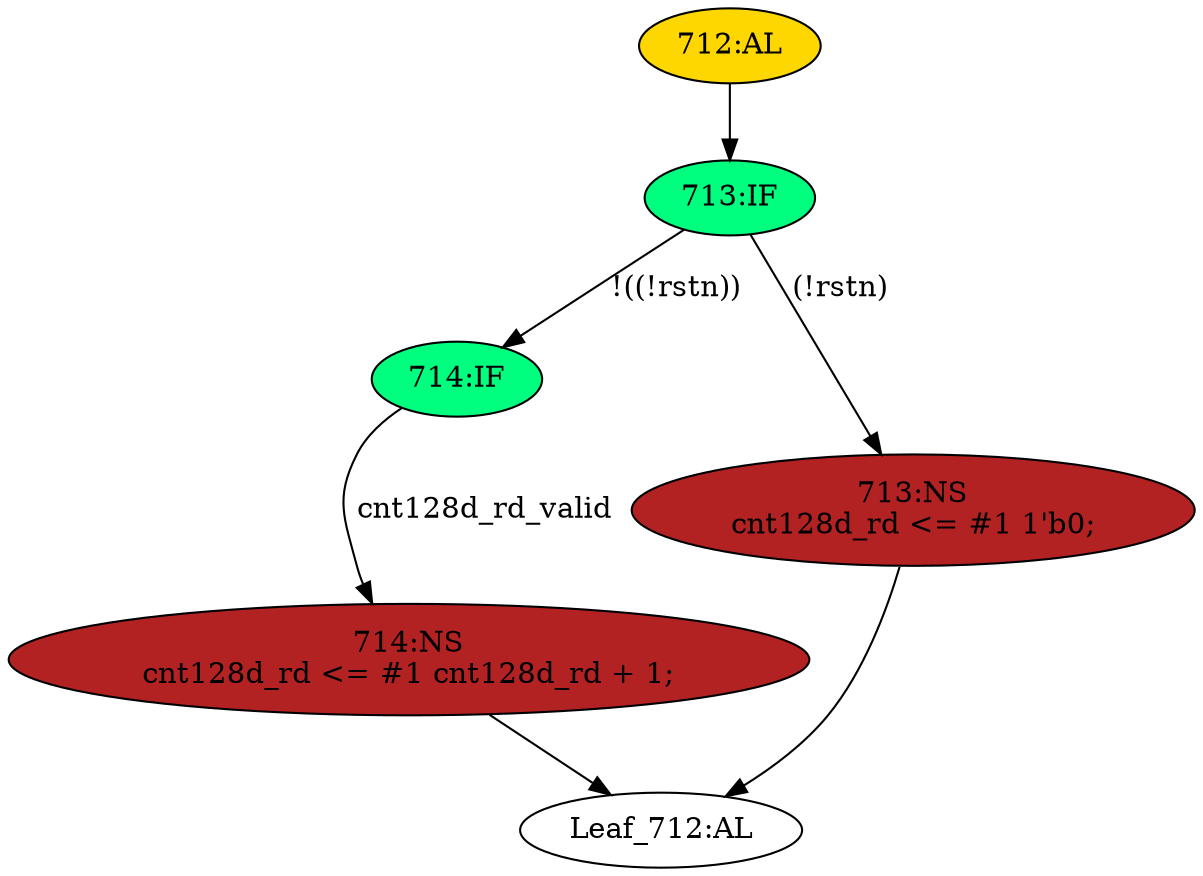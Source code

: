 strict digraph "" {
	node [label="\N"];
	"713:IF"	 [ast="<pyverilog.vparser.ast.IfStatement object at 0x7f0b053e0b10>",
		fillcolor=springgreen,
		label="713:IF",
		statements="[]",
		style=filled,
		typ=IfStatement];
	"714:IF"	 [ast="<pyverilog.vparser.ast.IfStatement object at 0x7f0b053e0510>",
		fillcolor=springgreen,
		label="714:IF",
		statements="[]",
		style=filled,
		typ=IfStatement];
	"713:IF" -> "714:IF"	 [cond="['rstn']",
		label="!((!rstn))",
		lineno=713];
	"713:NS"	 [ast="<pyverilog.vparser.ast.NonblockingSubstitution object at 0x7f0b053e0f90>",
		fillcolor=firebrick,
		label="713:NS
cnt128d_rd <= #1 1'b0;",
		statements="[<pyverilog.vparser.ast.NonblockingSubstitution object at 0x7f0b053e0f90>]",
		style=filled,
		typ=NonblockingSubstitution];
	"713:IF" -> "713:NS"	 [cond="['rstn']",
		label="(!rstn)",
		lineno=713];
	"714:NS"	 [ast="<pyverilog.vparser.ast.NonblockingSubstitution object at 0x7f0b053e0d10>",
		fillcolor=firebrick,
		label="714:NS
cnt128d_rd <= #1 cnt128d_rd + 1;",
		statements="[<pyverilog.vparser.ast.NonblockingSubstitution object at 0x7f0b053e0d10>]",
		style=filled,
		typ=NonblockingSubstitution];
	"714:IF" -> "714:NS"	 [cond="['cnt128d_rd_valid']",
		label=cnt128d_rd_valid,
		lineno=714];
	"Leaf_712:AL"	 [def_var="['cnt128d_rd']",
		label="Leaf_712:AL"];
	"714:NS" -> "Leaf_712:AL"	 [cond="[]",
		lineno=None];
	"713:NS" -> "Leaf_712:AL"	 [cond="[]",
		lineno=None];
	"712:AL"	 [ast="<pyverilog.vparser.ast.Always object at 0x7f0b053cd110>",
		clk_sens=False,
		fillcolor=gold,
		label="712:AL",
		sens="['sclk', 'rstn']",
		statements="[]",
		style=filled,
		typ=Always,
		use_var="['cnt128d_rd_valid', 'rstn', 'cnt128d_rd']"];
	"712:AL" -> "713:IF"	 [cond="[]",
		lineno=None];
}
